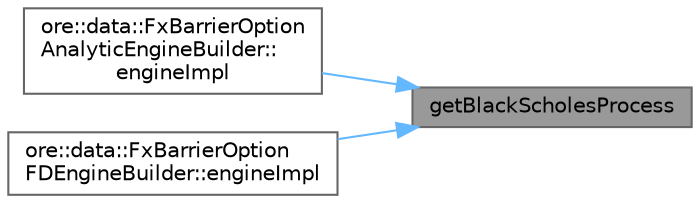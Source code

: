 digraph "getBlackScholesProcess"
{
 // INTERACTIVE_SVG=YES
 // LATEX_PDF_SIZE
  bgcolor="transparent";
  edge [fontname=Helvetica,fontsize=10,labelfontname=Helvetica,labelfontsize=10];
  node [fontname=Helvetica,fontsize=10,shape=box,height=0.2,width=0.4];
  rankdir="RL";
  Node1 [label="getBlackScholesProcess",height=0.2,width=0.4,color="gray40", fillcolor="grey60", style="filled", fontcolor="black",tooltip=" "];
  Node1 -> Node2 [dir="back",color="steelblue1",style="solid"];
  Node2 [label="ore::data::FxBarrierOption\lAnalyticEngineBuilder::\lengineImpl",height=0.2,width=0.4,color="grey40", fillcolor="white", style="filled",URL="$classore_1_1data_1_1_fx_barrier_option_analytic_engine_builder.html#aa26c6511c7f940c1c0cf863f3e00be21",tooltip=" "];
  Node1 -> Node3 [dir="back",color="steelblue1",style="solid"];
  Node3 [label="ore::data::FxBarrierOption\lFDEngineBuilder::engineImpl",height=0.2,width=0.4,color="grey40", fillcolor="white", style="filled",URL="$classore_1_1data_1_1_fx_barrier_option_f_d_engine_builder.html#aa26c6511c7f940c1c0cf863f3e00be21",tooltip=" "];
}

